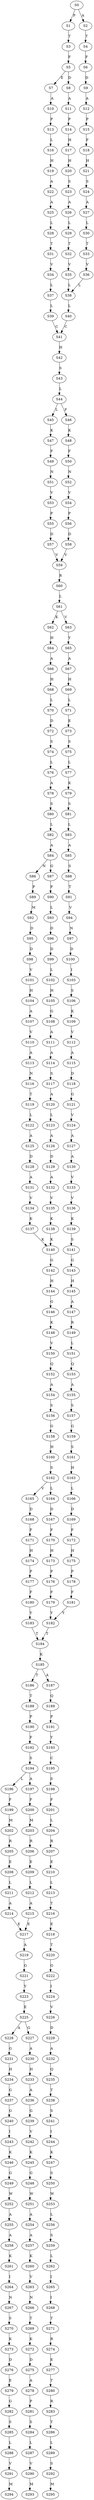 strict digraph  {
	S0 -> S1 [ label = P ];
	S0 -> S2 [ label = A ];
	S1 -> S3 [ label = T ];
	S2 -> S4 [ label = T ];
	S3 -> S5 [ label = F ];
	S4 -> S6 [ label = F ];
	S5 -> S7 [ label = E ];
	S5 -> S8 [ label = D ];
	S6 -> S9 [ label = D ];
	S7 -> S10 [ label = A ];
	S8 -> S11 [ label = A ];
	S9 -> S12 [ label = A ];
	S10 -> S13 [ label = P ];
	S11 -> S14 [ label = P ];
	S12 -> S15 [ label = P ];
	S13 -> S16 [ label = L ];
	S14 -> S17 [ label = H ];
	S15 -> S18 [ label = F ];
	S16 -> S19 [ label = H ];
	S17 -> S20 [ label = H ];
	S18 -> S21 [ label = H ];
	S19 -> S22 [ label = A ];
	S20 -> S23 [ label = S ];
	S21 -> S24 [ label = S ];
	S22 -> S25 [ label = A ];
	S23 -> S26 [ label = A ];
	S24 -> S27 [ label = A ];
	S25 -> S28 [ label = L ];
	S26 -> S29 [ label = L ];
	S27 -> S30 [ label = L ];
	S28 -> S31 [ label = T ];
	S29 -> S32 [ label = T ];
	S30 -> S33 [ label = T ];
	S31 -> S34 [ label = V ];
	S32 -> S35 [ label = V ];
	S33 -> S36 [ label = V ];
	S34 -> S37 [ label = L ];
	S35 -> S38 [ label = L ];
	S36 -> S38 [ label = L ];
	S37 -> S39 [ label = L ];
	S38 -> S40 [ label = L ];
	S39 -> S41 [ label = C ];
	S40 -> S41 [ label = C ];
	S41 -> S42 [ label = H ];
	S42 -> S43 [ label = S ];
	S43 -> S44 [ label = L ];
	S44 -> S45 [ label = L ];
	S44 -> S46 [ label = F ];
	S45 -> S47 [ label = K ];
	S46 -> S48 [ label = K ];
	S47 -> S49 [ label = F ];
	S48 -> S50 [ label = F ];
	S49 -> S51 [ label = N ];
	S50 -> S52 [ label = N ];
	S51 -> S53 [ label = V ];
	S52 -> S54 [ label = V ];
	S53 -> S55 [ label = P ];
	S54 -> S56 [ label = P ];
	S55 -> S57 [ label = D ];
	S56 -> S58 [ label = D ];
	S57 -> S59 [ label = V ];
	S58 -> S59 [ label = V ];
	S59 -> S60 [ label = R ];
	S60 -> S61 [ label = L ];
	S61 -> S62 [ label = K ];
	S61 -> S63 [ label = V ];
	S62 -> S64 [ label = H ];
	S63 -> S65 [ label = Y ];
	S64 -> S66 [ label = A ];
	S65 -> S67 [ label = A ];
	S66 -> S68 [ label = H ];
	S67 -> S69 [ label = H ];
	S68 -> S70 [ label = L ];
	S69 -> S71 [ label = L ];
	S70 -> S72 [ label = D ];
	S71 -> S73 [ label = E ];
	S72 -> S74 [ label = S ];
	S73 -> S75 [ label = S ];
	S74 -> S76 [ label = L ];
	S75 -> S77 [ label = L ];
	S76 -> S78 [ label = A ];
	S77 -> S79 [ label = K ];
	S78 -> S80 [ label = S ];
	S79 -> S81 [ label = S ];
	S80 -> S82 [ label = L ];
	S81 -> S83 [ label = L ];
	S82 -> S84 [ label = A ];
	S83 -> S85 [ label = A ];
	S84 -> S86 [ label = N ];
	S84 -> S87 [ label = G ];
	S85 -> S88 [ label = S ];
	S86 -> S89 [ label = P ];
	S87 -> S90 [ label = P ];
	S88 -> S91 [ label = T ];
	S89 -> S92 [ label = M ];
	S90 -> S93 [ label = L ];
	S91 -> S94 [ label = V ];
	S92 -> S95 [ label = D ];
	S93 -> S96 [ label = D ];
	S94 -> S97 [ label = N ];
	S95 -> S98 [ label = D ];
	S96 -> S99 [ label = D ];
	S97 -> S100 [ label = D ];
	S98 -> S101 [ label = V ];
	S99 -> S102 [ label = L ];
	S100 -> S103 [ label = I ];
	S101 -> S104 [ label = H ];
	S102 -> S105 [ label = H ];
	S103 -> S106 [ label = S ];
	S104 -> S107 [ label = A ];
	S105 -> S108 [ label = G ];
	S106 -> S109 [ label = K ];
	S107 -> S110 [ label = V ];
	S108 -> S111 [ label = A ];
	S109 -> S112 [ label = V ];
	S110 -> S113 [ label = A ];
	S111 -> S114 [ label = A ];
	S112 -> S115 [ label = A ];
	S113 -> S116 [ label = N ];
	S114 -> S117 [ label = S ];
	S115 -> S118 [ label = D ];
	S116 -> S119 [ label = T ];
	S117 -> S120 [ label = A ];
	S118 -> S121 [ label = G ];
	S119 -> S122 [ label = L ];
	S120 -> S123 [ label = L ];
	S121 -> S124 [ label = V ];
	S122 -> S125 [ label = A ];
	S123 -> S126 [ label = A ];
	S124 -> S127 [ label = A ];
	S125 -> S128 [ label = D ];
	S126 -> S129 [ label = D ];
	S127 -> S130 [ label = A ];
	S128 -> S131 [ label = A ];
	S129 -> S132 [ label = A ];
	S130 -> S133 [ label = V ];
	S131 -> S134 [ label = V ];
	S132 -> S135 [ label = V ];
	S133 -> S136 [ label = V ];
	S134 -> S137 [ label = K ];
	S135 -> S138 [ label = K ];
	S136 -> S139 [ label = K ];
	S137 -> S140 [ label = K ];
	S138 -> S140 [ label = K ];
	S139 -> S141 [ label = S ];
	S140 -> S142 [ label = G ];
	S141 -> S143 [ label = G ];
	S142 -> S144 [ label = H ];
	S143 -> S145 [ label = H ];
	S144 -> S146 [ label = G ];
	S145 -> S147 [ label = A ];
	S146 -> S148 [ label = K ];
	S147 -> S149 [ label = R ];
	S148 -> S150 [ label = V ];
	S149 -> S151 [ label = L ];
	S150 -> S152 [ label = Q ];
	S151 -> S153 [ label = Q ];
	S152 -> S154 [ label = A ];
	S153 -> S155 [ label = A ];
	S154 -> S156 [ label = S ];
	S155 -> S157 [ label = S ];
	S156 -> S158 [ label = G ];
	S157 -> S159 [ label = G ];
	S158 -> S160 [ label = H ];
	S159 -> S161 [ label = S ];
	S160 -> S162 [ label = S ];
	S161 -> S163 [ label = H ];
	S162 -> S164 [ label = L ];
	S162 -> S165 [ label = V ];
	S163 -> S166 [ label = L ];
	S164 -> S167 [ label = D ];
	S165 -> S168 [ label = D ];
	S166 -> S169 [ label = D ];
	S167 -> S170 [ label = F ];
	S168 -> S171 [ label = F ];
	S169 -> S172 [ label = F ];
	S170 -> S173 [ label = H ];
	S171 -> S174 [ label = H ];
	S172 -> S175 [ label = H ];
	S173 -> S176 [ label = P ];
	S174 -> S177 [ label = P ];
	S175 -> S178 [ label = P ];
	S176 -> S179 [ label = F ];
	S177 -> S180 [ label = F ];
	S178 -> S181 [ label = F ];
	S179 -> S182 [ label = Y ];
	S180 -> S183 [ label = Y ];
	S181 -> S182 [ label = Y ];
	S182 -> S184 [ label = T ];
	S183 -> S184 [ label = T ];
	S184 -> S185 [ label = K ];
	S185 -> S186 [ label = T ];
	S185 -> S187 [ label = A ];
	S186 -> S188 [ label = T ];
	S187 -> S189 [ label = Q ];
	S188 -> S190 [ label = P ];
	S189 -> S191 [ label = P ];
	S190 -> S192 [ label = F ];
	S191 -> S193 [ label = Y ];
	S192 -> S194 [ label = S ];
	S193 -> S195 [ label = C ];
	S194 -> S196 [ label = L ];
	S194 -> S197 [ label = A ];
	S195 -> S198 [ label = S ];
	S196 -> S199 [ label = F ];
	S197 -> S200 [ label = F ];
	S198 -> S201 [ label = F ];
	S199 -> S202 [ label = M ];
	S200 -> S203 [ label = M ];
	S201 -> S204 [ label = L ];
	S202 -> S205 [ label = R ];
	S203 -> S206 [ label = R ];
	S204 -> S207 [ label = R ];
	S205 -> S208 [ label = E ];
	S206 -> S209 [ label = E ];
	S207 -> S210 [ label = E ];
	S208 -> S211 [ label = L ];
	S209 -> S212 [ label = L ];
	S210 -> S213 [ label = L ];
	S211 -> S214 [ label = A ];
	S212 -> S215 [ label = A ];
	S213 -> S216 [ label = T ];
	S214 -> S217 [ label = E ];
	S215 -> S217 [ label = E ];
	S216 -> S218 [ label = E ];
	S217 -> S219 [ label = A ];
	S218 -> S220 [ label = T ];
	S219 -> S221 [ label = G ];
	S220 -> S222 [ label = G ];
	S221 -> S223 [ label = Y ];
	S222 -> S224 [ label = I ];
	S223 -> S225 [ label = E ];
	S224 -> S226 [ label = V ];
	S225 -> S227 [ label = G ];
	S225 -> S228 [ label = A ];
	S226 -> S229 [ label = D ];
	S227 -> S230 [ label = A ];
	S228 -> S231 [ label = G ];
	S229 -> S232 [ label = A ];
	S230 -> S233 [ label = H ];
	S231 -> S234 [ label = H ];
	S232 -> S235 [ label = Q ];
	S233 -> S236 [ label = A ];
	S234 -> S237 [ label = G ];
	S235 -> S238 [ label = T ];
	S236 -> S239 [ label = G ];
	S237 -> S240 [ label = G ];
	S238 -> S241 [ label = S ];
	S239 -> S242 [ label = V ];
	S240 -> S243 [ label = I ];
	S241 -> S244 [ label = I ];
	S242 -> S245 [ label = K ];
	S243 -> S246 [ label = K ];
	S244 -> S247 [ label = K ];
	S245 -> S248 [ label = G ];
	S246 -> S249 [ label = G ];
	S247 -> S250 [ label = S ];
	S248 -> S251 [ label = W ];
	S249 -> S252 [ label = W ];
	S250 -> S253 [ label = W ];
	S251 -> S254 [ label = A ];
	S252 -> S255 [ label = A ];
	S253 -> S256 [ label = L ];
	S254 -> S257 [ label = A ];
	S255 -> S258 [ label = A ];
	S256 -> S259 [ label = S ];
	S257 -> S260 [ label = K ];
	S258 -> S261 [ label = K ];
	S259 -> S262 [ label = L ];
	S260 -> S263 [ label = V ];
	S261 -> S264 [ label = I ];
	S262 -> S265 [ label = I ];
	S263 -> S266 [ label = N ];
	S264 -> S267 [ label = N ];
	S265 -> S268 [ label = I ];
	S266 -> S269 [ label = T ];
	S267 -> S270 [ label = S ];
	S268 -> S271 [ label = T ];
	S269 -> S272 [ label = K ];
	S270 -> S273 [ label = K ];
	S271 -> S274 [ label = R ];
	S272 -> S275 [ label = D ];
	S273 -> S276 [ label = D ];
	S274 -> S277 [ label = E ];
	S275 -> S278 [ label = A ];
	S276 -> S279 [ label = E ];
	S277 -> S280 [ label = T ];
	S278 -> S281 [ label = P ];
	S279 -> S282 [ label = G ];
	S280 -> S283 [ label = R ];
	S281 -> S284 [ label = S ];
	S282 -> S285 [ label = S ];
	S283 -> S286 [ label = T ];
	S284 -> S287 [ label = L ];
	S285 -> S288 [ label = L ];
	S286 -> S289 [ label = L ];
	S287 -> S290 [ label = V ];
	S288 -> S291 [ label = V ];
	S289 -> S292 [ label = S ];
	S290 -> S293 [ label = M ];
	S291 -> S294 [ label = M ];
	S292 -> S295 [ label = M ];
}
